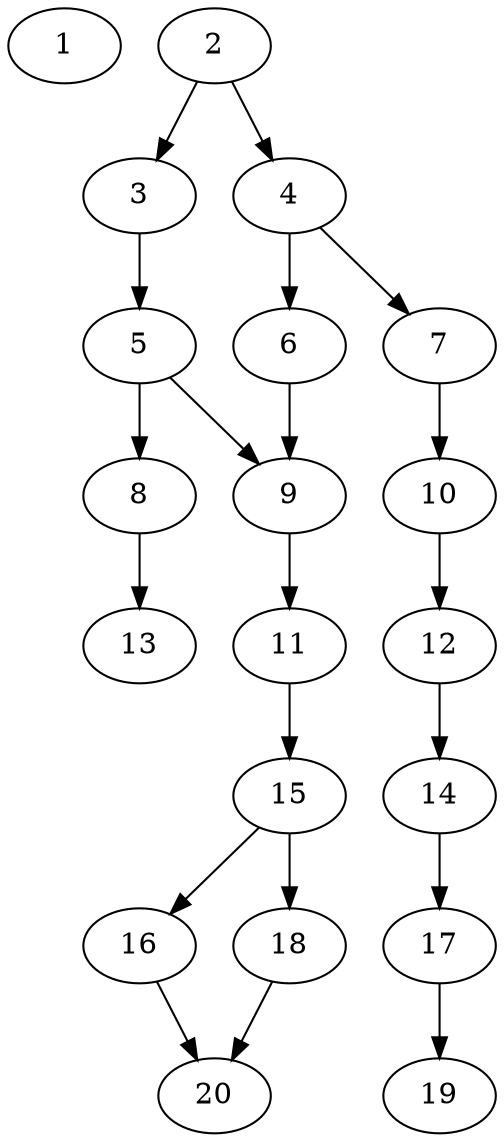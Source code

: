 // DAG automatically generated by daggen at Sat Jul 27 15:34:46 2019
// ./daggen --dot -n 20 --ccr 0.4 --fat 0.4 --regular 0.5 --density 0.4 --mindata 5242880 --maxdata 52428800 
digraph G {
  1 [size="13690880", alpha="0.10", expect_size="5476352"] 
  2 [size="112276480", alpha="0.20", expect_size="44910592"] 
  2 -> 3 [size ="44910592"]
  2 -> 4 [size ="44910592"]
  3 [size="56414720", alpha="0.01", expect_size="22565888"] 
  3 -> 5 [size ="22565888"]
  4 [size="24291840", alpha="0.06", expect_size="9716736"] 
  4 -> 6 [size ="9716736"]
  4 -> 7 [size ="9716736"]
  5 [size="78105600", alpha="0.06", expect_size="31242240"] 
  5 -> 8 [size ="31242240"]
  5 -> 9 [size ="31242240"]
  6 [size="91018240", alpha="0.15", expect_size="36407296"] 
  6 -> 9 [size ="36407296"]
  7 [size="79206400", alpha="0.09", expect_size="31682560"] 
  7 -> 10 [size ="31682560"]
  8 [size="126579200", alpha="0.16", expect_size="50631680"] 
  8 -> 13 [size ="50631680"]
  9 [size="37429760", alpha="0.12", expect_size="14971904"] 
  9 -> 11 [size ="14971904"]
  10 [size="103283200", alpha="0.08", expect_size="41313280"] 
  10 -> 12 [size ="41313280"]
  11 [size="62696960", alpha="0.01", expect_size="25078784"] 
  11 -> 15 [size ="25078784"]
  12 [size="122122240", alpha="0.14", expect_size="48848896"] 
  12 -> 14 [size ="48848896"]
  13 [size="119511040", alpha="0.14", expect_size="47804416"] 
  14 [size="125347840", alpha="0.11", expect_size="50139136"] 
  14 -> 17 [size ="50139136"]
  15 [size="42421760", alpha="0.08", expect_size="16968704"] 
  15 -> 16 [size ="16968704"]
  15 -> 18 [size ="16968704"]
  16 [size="78622720", alpha="0.09", expect_size="31449088"] 
  16 -> 20 [size ="31449088"]
  17 [size="46241280", alpha="0.07", expect_size="18496512"] 
  17 -> 19 [size ="18496512"]
  18 [size="100797440", alpha="0.16", expect_size="40318976"] 
  18 -> 20 [size ="40318976"]
  19 [size="76715520", alpha="0.15", expect_size="30686208"] 
  20 [size="29780480", alpha="0.03", expect_size="11912192"] 
}
